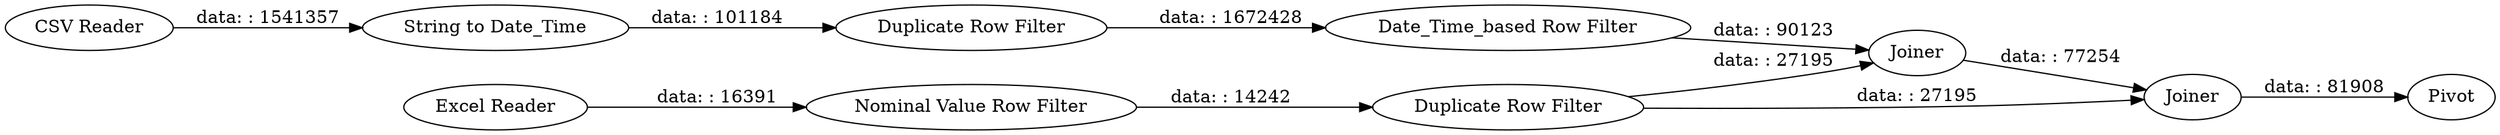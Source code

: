 digraph {
	"5157337961660059146_30" [label="Duplicate Row Filter"]
	"5157337961660059146_34" [label="Nominal Value Row Filter"]
	"5157337961660059146_12" [label=Joiner]
	"5157337961660059146_10" [label="String to Date_Time"]
	"5157337961660059146_13" [label=Joiner]
	"5157337961660059146_28" [label=Pivot]
	"5157337961660059146_3" [label="CSV Reader"]
	"5157337961660059146_2" [label="Excel Reader"]
	"5157337961660059146_27" [label="Duplicate Row Filter"]
	"5157337961660059146_11" [label="Date_Time_based Row Filter"]
	"5157337961660059146_27" -> "5157337961660059146_11" [label="data: : 1672428"]
	"5157337961660059146_30" -> "5157337961660059146_12" [label="data: : 27195"]
	"5157337961660059146_11" -> "5157337961660059146_12" [label="data: : 90123"]
	"5157337961660059146_12" -> "5157337961660059146_13" [label="data: : 77254"]
	"5157337961660059146_10" -> "5157337961660059146_27" [label="data: : 101184"]
	"5157337961660059146_3" -> "5157337961660059146_10" [label="data: : 1541357"]
	"5157337961660059146_13" -> "5157337961660059146_28" [label="data: : 81908"]
	"5157337961660059146_34" -> "5157337961660059146_30" [label="data: : 14242"]
	"5157337961660059146_30" -> "5157337961660059146_13" [label="data: : 27195"]
	"5157337961660059146_2" -> "5157337961660059146_34" [label="data: : 16391"]
	rankdir=LR
}
